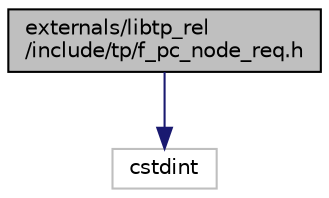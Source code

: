 digraph "externals/libtp_rel/include/tp/f_pc_node_req.h"
{
 // LATEX_PDF_SIZE
  edge [fontname="Helvetica",fontsize="10",labelfontname="Helvetica",labelfontsize="10"];
  node [fontname="Helvetica",fontsize="10",shape=record];
  Node1 [label="externals/libtp_rel\l/include/tp/f_pc_node_req.h",height=0.2,width=0.4,color="black", fillcolor="grey75", style="filled", fontcolor="black",tooltip="Holds symbols of the f_pc_node_req field."];
  Node1 -> Node2 [color="midnightblue",fontsize="10",style="solid",fontname="Helvetica"];
  Node2 [label="cstdint",height=0.2,width=0.4,color="grey75", fillcolor="white", style="filled",tooltip=" "];
}
